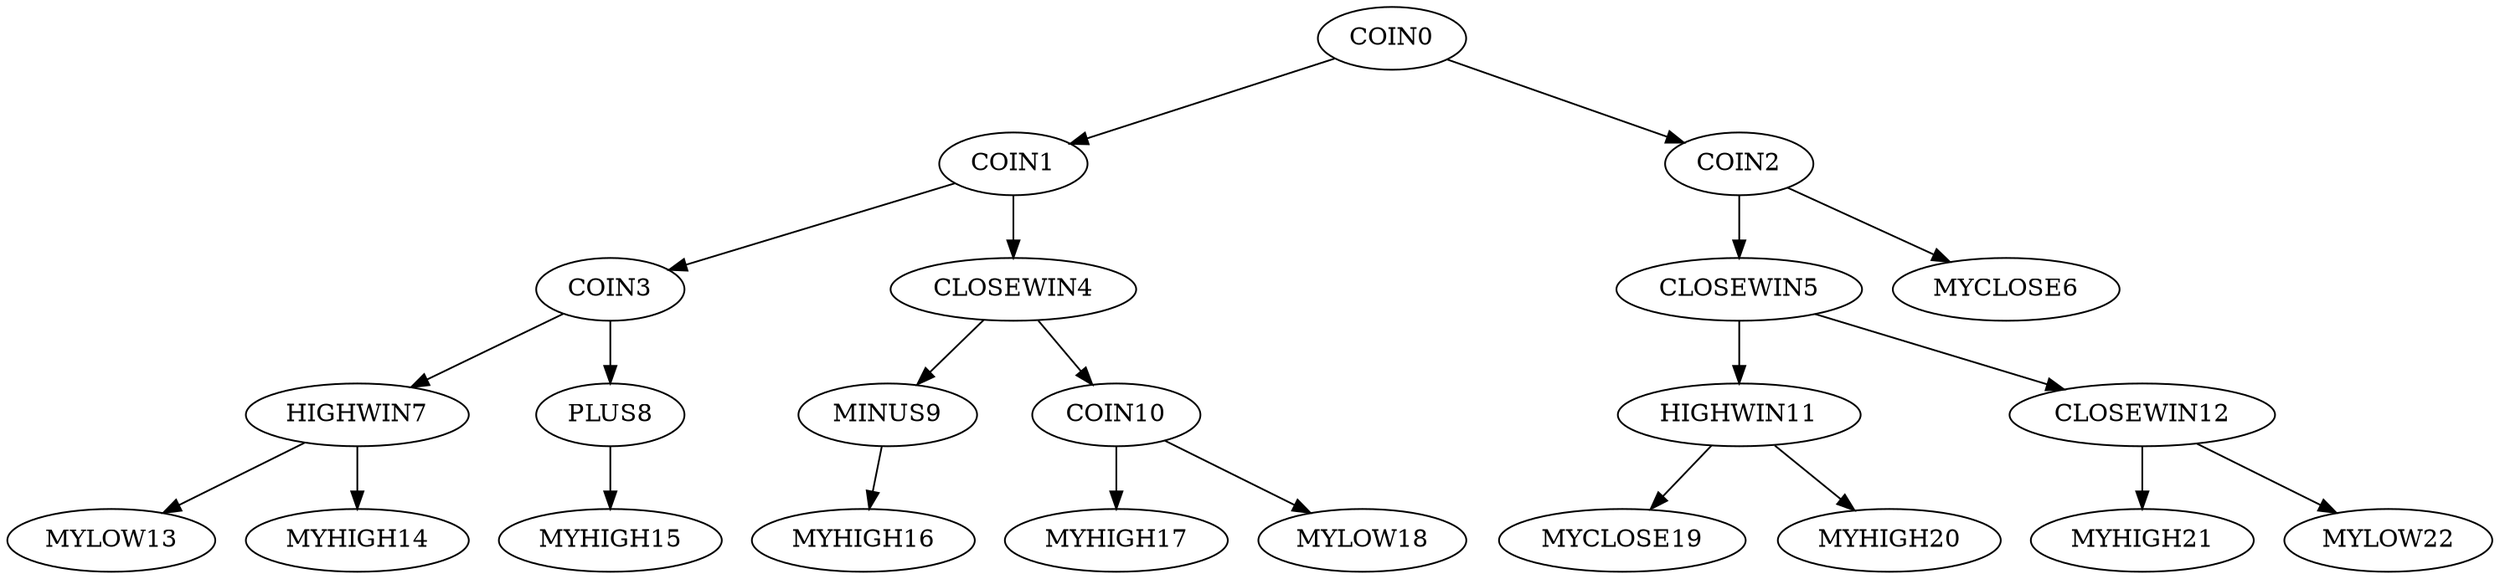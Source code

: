 digraph T {
	COIN0 -> COIN1;
	COIN0 -> COIN2;
	COIN1 -> COIN3;
	COIN1 -> CLOSEWIN4;
	COIN2 -> CLOSEWIN5;
	COIN2 -> MYCLOSE6;
	COIN3 -> HIGHWIN7;
	COIN3 -> PLUS8;
	CLOSEWIN4 -> MINUS9;
	CLOSEWIN4 -> COIN10;
	CLOSEWIN5 -> HIGHWIN11;
	CLOSEWIN5 -> CLOSEWIN12;
	HIGHWIN7 -> MYLOW13;
	HIGHWIN7 -> MYHIGH14;
	PLUS8 -> MYHIGH15;
	MINUS9 -> MYHIGH16;
	COIN10 -> MYHIGH17;
	COIN10 -> MYLOW18;
	HIGHWIN11 -> MYCLOSE19;
	HIGHWIN11 -> MYHIGH20;
	CLOSEWIN12 -> MYHIGH21;
	CLOSEWIN12 -> MYLOW22;
}
